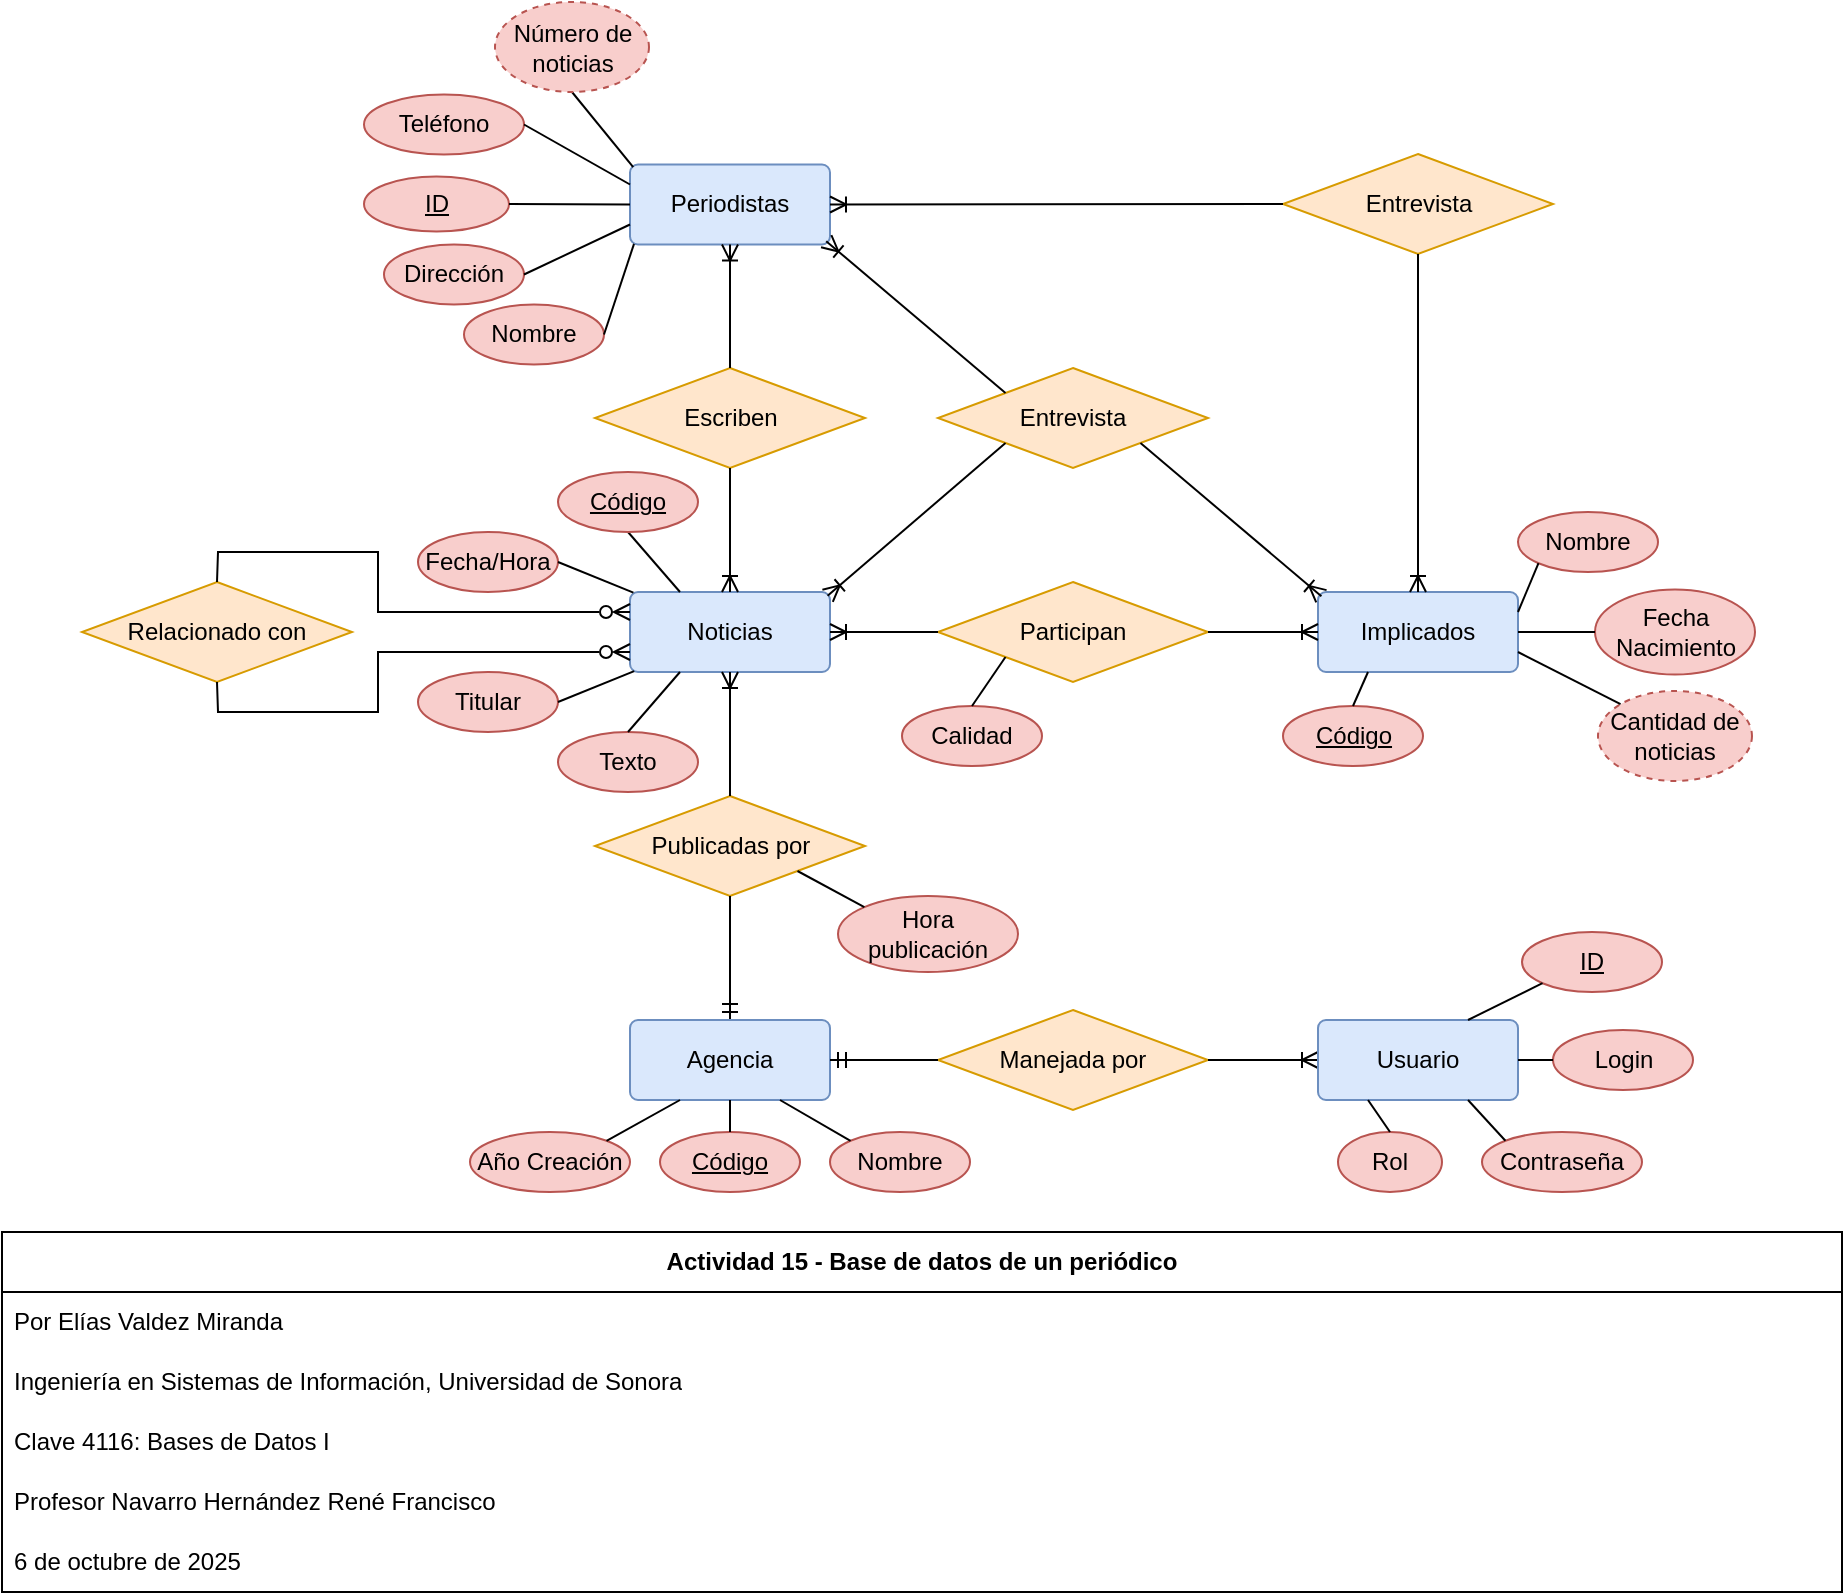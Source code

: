 <mxfile version="28.1.2">
  <diagram name="Página-1" id="q9wKB2y8I9tIrR55UYk9">
    <mxGraphModel dx="1226" dy="906" grid="1" gridSize="10" guides="1" tooltips="1" connect="1" arrows="1" fold="1" page="1" pageScale="1" pageWidth="920" pageHeight="810" math="0" shadow="0">
      <root>
        <mxCell id="0" />
        <mxCell id="1" parent="0" />
        <mxCell id="ZdwJ0yHTc_Pz8evwpBD1-14" value="Periodistas" style="rounded=1;arcSize=10;whiteSpace=wrap;html=1;align=center;fillColor=#dae8fc;strokeColor=#6c8ebf;" parent="1" vertex="1">
          <mxGeometry x="314" y="96.25" width="100" height="40" as="geometry" />
        </mxCell>
        <mxCell id="XFZ_bY-56fwhlHVYq8WO-11" value="ID" style="ellipse;whiteSpace=wrap;html=1;align=center;fontStyle=4;fillColor=#f8cecc;strokeColor=#b85450;" parent="1" vertex="1">
          <mxGeometry x="181" y="102.25" width="72.5" height="27.5" as="geometry" />
        </mxCell>
        <mxCell id="XFZ_bY-56fwhlHVYq8WO-12" value="Nombre" style="ellipse;whiteSpace=wrap;html=1;align=center;fillColor=#f8cecc;strokeColor=#b85450;" parent="1" vertex="1">
          <mxGeometry x="231" y="166.25" width="70" height="30" as="geometry" />
        </mxCell>
        <mxCell id="SOEJRjg5rlduxvr39Lli-56" value="" style="endArrow=none;html=1;rounded=0;exitX=1;exitY=0.5;exitDx=0;exitDy=0;entryX=0.02;entryY=0.992;entryDx=0;entryDy=0;entryPerimeter=0;" parent="1" source="XFZ_bY-56fwhlHVYq8WO-12" target="ZdwJ0yHTc_Pz8evwpBD1-14" edge="1">
          <mxGeometry width="50" height="50" relative="1" as="geometry">
            <mxPoint x="389" y="136.25" as="sourcePoint" />
            <mxPoint x="439" y="86.25" as="targetPoint" />
          </mxGeometry>
        </mxCell>
        <mxCell id="SOEJRjg5rlduxvr39Lli-57" value="" style="endArrow=none;html=1;rounded=0;exitX=0;exitY=0.5;exitDx=0;exitDy=0;entryX=1;entryY=0.5;entryDx=0;entryDy=0;" parent="1" source="ZdwJ0yHTc_Pz8evwpBD1-14" target="XFZ_bY-56fwhlHVYq8WO-11" edge="1">
          <mxGeometry width="50" height="50" relative="1" as="geometry">
            <mxPoint x="389" y="136.25" as="sourcePoint" />
            <mxPoint x="439" y="86.25" as="targetPoint" />
          </mxGeometry>
        </mxCell>
        <mxCell id="4uIXfh-JvecPYgwEKFSC-1" value="Teléfono" style="ellipse;whiteSpace=wrap;html=1;align=center;fillColor=#f8cecc;strokeColor=#b85450;" parent="1" vertex="1">
          <mxGeometry x="181" y="61.25" width="80" height="30" as="geometry" />
        </mxCell>
        <mxCell id="4uIXfh-JvecPYgwEKFSC-2" value="Dirección" style="ellipse;whiteSpace=wrap;html=1;align=center;fillColor=#f8cecc;strokeColor=#b85450;" parent="1" vertex="1">
          <mxGeometry x="191" y="136.25" width="70" height="30" as="geometry" />
        </mxCell>
        <mxCell id="4uIXfh-JvecPYgwEKFSC-4" value="" style="endArrow=none;html=1;rounded=0;exitX=0;exitY=0.75;exitDx=0;exitDy=0;entryX=1;entryY=0.5;entryDx=0;entryDy=0;" parent="1" source="ZdwJ0yHTc_Pz8evwpBD1-14" target="4uIXfh-JvecPYgwEKFSC-2" edge="1">
          <mxGeometry width="50" height="50" relative="1" as="geometry">
            <mxPoint x="289" y="116.25" as="sourcePoint" />
            <mxPoint x="339" y="66.25" as="targetPoint" />
          </mxGeometry>
        </mxCell>
        <mxCell id="4uIXfh-JvecPYgwEKFSC-5" value="" style="endArrow=none;html=1;rounded=0;entryX=0;entryY=0.25;entryDx=0;entryDy=0;exitX=1;exitY=0.5;exitDx=0;exitDy=0;" parent="1" source="4uIXfh-JvecPYgwEKFSC-1" target="ZdwJ0yHTc_Pz8evwpBD1-14" edge="1">
          <mxGeometry width="50" height="50" relative="1" as="geometry">
            <mxPoint x="289" y="116.25" as="sourcePoint" />
            <mxPoint x="339" y="66.25" as="targetPoint" />
          </mxGeometry>
        </mxCell>
        <mxCell id="4uIXfh-JvecPYgwEKFSC-6" value="" style="endArrow=none;html=1;rounded=0;entryX=0.5;entryY=1;entryDx=0;entryDy=0;exitX=0.016;exitY=0.034;exitDx=0;exitDy=0;exitPerimeter=0;" parent="1" source="ZdwJ0yHTc_Pz8evwpBD1-14" target="c2kp5YT3J0ULN2Xy_BAX-1" edge="1">
          <mxGeometry width="50" height="50" relative="1" as="geometry">
            <mxPoint x="289" y="116.25" as="sourcePoint" />
            <mxPoint x="287.25" y="60" as="targetPoint" />
          </mxGeometry>
        </mxCell>
        <mxCell id="4uIXfh-JvecPYgwEKFSC-23" value="Escriben" style="shape=rhombus;perimeter=rhombusPerimeter;whiteSpace=wrap;html=1;align=center;fillColor=#ffe6cc;strokeColor=#d79b00;" parent="1" vertex="1">
          <mxGeometry x="296.5" y="198" width="135" height="50" as="geometry" />
        </mxCell>
        <mxCell id="4uIXfh-JvecPYgwEKFSC-52" value="&lt;b&gt;Actividad 15 - Base de datos de un periódico&lt;/b&gt;" style="swimlane;fontStyle=0;childLayout=stackLayout;horizontal=1;startSize=30;horizontalStack=0;resizeParent=1;resizeParentMax=0;resizeLast=0;collapsible=1;marginBottom=0;whiteSpace=wrap;html=1;" parent="1" vertex="1">
          <mxGeometry y="630" width="920" height="180" as="geometry" />
        </mxCell>
        <mxCell id="4uIXfh-JvecPYgwEKFSC-53" value="Por Elías Valdez Miranda" style="text;strokeColor=none;fillColor=none;align=left;verticalAlign=middle;spacingLeft=4;spacingRight=4;overflow=hidden;points=[[0,0.5],[1,0.5]];portConstraint=eastwest;rotatable=0;whiteSpace=wrap;html=1;" parent="4uIXfh-JvecPYgwEKFSC-52" vertex="1">
          <mxGeometry y="30" width="920" height="30" as="geometry" />
        </mxCell>
        <mxCell id="4uIXfh-JvecPYgwEKFSC-54" value="Ingeniería en Sistemas de Información, Universidad de Sonora" style="text;strokeColor=none;fillColor=none;align=left;verticalAlign=middle;spacingLeft=4;spacingRight=4;overflow=hidden;points=[[0,0.5],[1,0.5]];portConstraint=eastwest;rotatable=0;whiteSpace=wrap;html=1;" parent="4uIXfh-JvecPYgwEKFSC-52" vertex="1">
          <mxGeometry y="60" width="920" height="30" as="geometry" />
        </mxCell>
        <mxCell id="4uIXfh-JvecPYgwEKFSC-55" value="Clave 4116: Bases de Datos I" style="text;strokeColor=none;fillColor=none;align=left;verticalAlign=middle;spacingLeft=4;spacingRight=4;overflow=hidden;points=[[0,0.5],[1,0.5]];portConstraint=eastwest;rotatable=0;whiteSpace=wrap;html=1;" parent="4uIXfh-JvecPYgwEKFSC-52" vertex="1">
          <mxGeometry y="90" width="920" height="30" as="geometry" />
        </mxCell>
        <mxCell id="4uIXfh-JvecPYgwEKFSC-56" value="Profesor Navarro Hernández René Francisco" style="text;strokeColor=none;fillColor=none;align=left;verticalAlign=middle;spacingLeft=4;spacingRight=4;overflow=hidden;points=[[0,0.5],[1,0.5]];portConstraint=eastwest;rotatable=0;whiteSpace=wrap;html=1;" parent="4uIXfh-JvecPYgwEKFSC-52" vertex="1">
          <mxGeometry y="120" width="920" height="30" as="geometry" />
        </mxCell>
        <mxCell id="4uIXfh-JvecPYgwEKFSC-57" value="6&amp;nbsp;&lt;span style=&quot;background-color: transparent; color: light-dark(rgb(0, 0, 0), rgb(255, 255, 255));&quot;&gt;de octubre de 2025&lt;/span&gt;" style="text;strokeColor=none;fillColor=none;align=left;verticalAlign=middle;spacingLeft=4;spacingRight=4;overflow=hidden;points=[[0,0.5],[1,0.5]];portConstraint=eastwest;rotatable=0;whiteSpace=wrap;html=1;" parent="4uIXfh-JvecPYgwEKFSC-52" vertex="1">
          <mxGeometry y="150" width="920" height="30" as="geometry" />
        </mxCell>
        <mxCell id="pQyUJ7rd0LOoxWqa626n-2" value="" style="endArrow=none;html=1;rounded=0;entryX=0.5;entryY=0;entryDx=0;entryDy=0;startArrow=ERoneToMany;startFill=0;exitX=0.5;exitY=1;exitDx=0;exitDy=0;" parent="1" source="ZdwJ0yHTc_Pz8evwpBD1-14" target="4uIXfh-JvecPYgwEKFSC-23" edge="1">
          <mxGeometry width="50" height="50" relative="1" as="geometry">
            <mxPoint x="391" y="170" as="sourcePoint" />
            <mxPoint x="491" y="190" as="targetPoint" />
          </mxGeometry>
        </mxCell>
        <mxCell id="c2kp5YT3J0ULN2Xy_BAX-1" value="Número de noticias" style="ellipse;whiteSpace=wrap;html=1;align=center;dashed=1;fillColor=#f8cecc;strokeColor=#b85450;" parent="1" vertex="1">
          <mxGeometry x="246.5" y="15" width="77" height="45" as="geometry" />
        </mxCell>
        <mxCell id="c2kp5YT3J0ULN2Xy_BAX-2" value="Noticias" style="rounded=1;arcSize=10;whiteSpace=wrap;html=1;align=center;fillColor=#dae8fc;strokeColor=#6c8ebf;" parent="1" vertex="1">
          <mxGeometry x="314" y="310" width="100" height="40" as="geometry" />
        </mxCell>
        <mxCell id="c2kp5YT3J0ULN2Xy_BAX-3" value="" style="endArrow=none;html=1;rounded=0;entryX=0.5;entryY=1;entryDx=0;entryDy=0;startArrow=ERoneToMany;startFill=0;exitX=0.5;exitY=0;exitDx=0;exitDy=0;" parent="1" source="c2kp5YT3J0ULN2Xy_BAX-2" target="4uIXfh-JvecPYgwEKFSC-23" edge="1">
          <mxGeometry width="50" height="50" relative="1" as="geometry">
            <mxPoint x="348" y="270" as="sourcePoint" />
            <mxPoint x="363.58" y="309.75" as="targetPoint" />
          </mxGeometry>
        </mxCell>
        <mxCell id="c2kp5YT3J0ULN2Xy_BAX-4" value="Relacionado con" style="shape=rhombus;perimeter=rhombusPerimeter;whiteSpace=wrap;html=1;align=center;fillColor=#ffe6cc;strokeColor=#d79b00;" parent="1" vertex="1">
          <mxGeometry x="40" y="305" width="135" height="50" as="geometry" />
        </mxCell>
        <mxCell id="c2kp5YT3J0ULN2Xy_BAX-5" value="" style="endArrow=none;html=1;rounded=0;entryX=0.5;entryY=0;entryDx=0;entryDy=0;startArrow=ERzeroToMany;startFill=0;exitX=0;exitY=0.25;exitDx=0;exitDy=0;" parent="1" source="c2kp5YT3J0ULN2Xy_BAX-2" target="c2kp5YT3J0ULN2Xy_BAX-4" edge="1">
          <mxGeometry width="50" height="50" relative="1" as="geometry">
            <mxPoint x="388" y="422" as="sourcePoint" />
            <mxPoint x="388" y="360" as="targetPoint" />
            <Array as="points">
              <mxPoint x="188" y="320" />
              <mxPoint x="188" y="290" />
              <mxPoint x="108" y="290" />
            </Array>
          </mxGeometry>
        </mxCell>
        <mxCell id="c2kp5YT3J0ULN2Xy_BAX-6" value="" style="endArrow=none;html=1;rounded=0;entryX=0.5;entryY=1;entryDx=0;entryDy=0;startArrow=ERzeroToMany;startFill=0;exitX=0;exitY=0.75;exitDx=0;exitDy=0;" parent="1" source="c2kp5YT3J0ULN2Xy_BAX-2" target="c2kp5YT3J0ULN2Xy_BAX-4" edge="1">
          <mxGeometry width="50" height="50" relative="1" as="geometry">
            <mxPoint x="355" y="360" as="sourcePoint" />
            <mxPoint x="258" y="345" as="targetPoint" />
            <Array as="points">
              <mxPoint x="188" y="340" />
              <mxPoint x="188" y="370" />
              <mxPoint x="108" y="370" />
            </Array>
          </mxGeometry>
        </mxCell>
        <mxCell id="c2kp5YT3J0ULN2Xy_BAX-8" value="Participan" style="shape=rhombus;perimeter=rhombusPerimeter;whiteSpace=wrap;html=1;align=center;fillColor=#ffe6cc;strokeColor=#d79b00;" parent="1" vertex="1">
          <mxGeometry x="468" y="305" width="135" height="50" as="geometry" />
        </mxCell>
        <mxCell id="c2kp5YT3J0ULN2Xy_BAX-9" value="Implicados" style="rounded=1;arcSize=10;whiteSpace=wrap;html=1;align=center;fillColor=#dae8fc;strokeColor=#6c8ebf;" parent="1" vertex="1">
          <mxGeometry x="658" y="310" width="100" height="40" as="geometry" />
        </mxCell>
        <mxCell id="c2kp5YT3J0ULN2Xy_BAX-10" value="Entrevista" style="shape=rhombus;perimeter=rhombusPerimeter;whiteSpace=wrap;html=1;align=center;fillColor=#ffe6cc;strokeColor=#d79b00;" parent="1" vertex="1">
          <mxGeometry x="640.5" y="91" width="135" height="50" as="geometry" />
        </mxCell>
        <mxCell id="c2kp5YT3J0ULN2Xy_BAX-11" value="" style="endArrow=none;html=1;rounded=0;entryX=1;entryY=0.5;entryDx=0;entryDy=0;startArrow=ERoneToMany;startFill=0;exitX=0;exitY=0.5;exitDx=0;exitDy=0;" parent="1" source="c2kp5YT3J0ULN2Xy_BAX-9" target="c2kp5YT3J0ULN2Xy_BAX-8" edge="1">
          <mxGeometry width="50" height="50" relative="1" as="geometry">
            <mxPoint x="548" y="462" as="sourcePoint" />
            <mxPoint x="548" y="400" as="targetPoint" />
          </mxGeometry>
        </mxCell>
        <mxCell id="c2kp5YT3J0ULN2Xy_BAX-12" value="" style="endArrow=none;html=1;rounded=0;entryX=0;entryY=0.5;entryDx=0;entryDy=0;startArrow=ERoneToMany;startFill=0;exitX=1;exitY=0.5;exitDx=0;exitDy=0;" parent="1" source="c2kp5YT3J0ULN2Xy_BAX-2" target="c2kp5YT3J0ULN2Xy_BAX-8" edge="1">
          <mxGeometry width="50" height="50" relative="1" as="geometry">
            <mxPoint x="673" y="350" as="sourcePoint" />
            <mxPoint x="618" y="350" as="targetPoint" />
          </mxGeometry>
        </mxCell>
        <mxCell id="c2kp5YT3J0ULN2Xy_BAX-13" value="" style="endArrow=none;html=1;rounded=0;entryX=0.5;entryY=1;entryDx=0;entryDy=0;startArrow=ERoneToMany;startFill=0;exitX=0.5;exitY=0;exitDx=0;exitDy=0;" parent="1" source="c2kp5YT3J0ULN2Xy_BAX-9" target="c2kp5YT3J0ULN2Xy_BAX-10" edge="1">
          <mxGeometry width="50" height="50" relative="1" as="geometry">
            <mxPoint x="763" y="380" as="sourcePoint" />
            <mxPoint x="708" y="380" as="targetPoint" />
          </mxGeometry>
        </mxCell>
        <mxCell id="c2kp5YT3J0ULN2Xy_BAX-14" value="" style="endArrow=none;html=1;rounded=0;entryX=0;entryY=0.5;entryDx=0;entryDy=0;startArrow=ERoneToMany;startFill=0;exitX=1;exitY=0.5;exitDx=0;exitDy=0;" parent="1" source="ZdwJ0yHTc_Pz8evwpBD1-14" target="c2kp5YT3J0ULN2Xy_BAX-10" edge="1">
          <mxGeometry width="50" height="50" relative="1" as="geometry">
            <mxPoint x="768" y="469" as="sourcePoint" />
            <mxPoint x="768" y="300" as="targetPoint" />
          </mxGeometry>
        </mxCell>
        <mxCell id="c2kp5YT3J0ULN2Xy_BAX-15" value="Entrevista" style="shape=rhombus;perimeter=rhombusPerimeter;whiteSpace=wrap;html=1;align=center;fillColor=#ffe6cc;strokeColor=#d79b00;" parent="1" vertex="1">
          <mxGeometry x="468" y="198" width="135" height="50" as="geometry" />
        </mxCell>
        <mxCell id="c2kp5YT3J0ULN2Xy_BAX-16" value="" style="endArrow=none;html=1;rounded=0;entryX=0;entryY=0;entryDx=0;entryDy=0;startArrow=ERoneToMany;startFill=0;exitX=0.981;exitY=0.958;exitDx=0;exitDy=0;exitPerimeter=0;" parent="1" source="ZdwJ0yHTc_Pz8evwpBD1-14" target="c2kp5YT3J0ULN2Xy_BAX-15" edge="1">
          <mxGeometry width="50" height="50" relative="1" as="geometry">
            <mxPoint x="588" y="180" as="sourcePoint" />
            <mxPoint x="815" y="180" as="targetPoint" />
          </mxGeometry>
        </mxCell>
        <mxCell id="c2kp5YT3J0ULN2Xy_BAX-17" value="" style="endArrow=none;html=1;rounded=0;entryX=0;entryY=1;entryDx=0;entryDy=0;startArrow=ERoneToMany;startFill=0;exitX=0.988;exitY=0.047;exitDx=0;exitDy=0;exitPerimeter=0;" parent="1" source="c2kp5YT3J0ULN2Xy_BAX-2" target="c2kp5YT3J0ULN2Xy_BAX-15" edge="1">
          <mxGeometry width="50" height="50" relative="1" as="geometry">
            <mxPoint x="488" y="240" as="sourcePoint" />
            <mxPoint x="576" y="315" as="targetPoint" />
          </mxGeometry>
        </mxCell>
        <mxCell id="c2kp5YT3J0ULN2Xy_BAX-18" value="" style="endArrow=none;html=1;rounded=0;entryX=1;entryY=1;entryDx=0;entryDy=0;startArrow=ERoneToMany;startFill=0;exitX=0.017;exitY=0.053;exitDx=0;exitDy=0;exitPerimeter=0;" parent="1" source="c2kp5YT3J0ULN2Xy_BAX-9" target="c2kp5YT3J0ULN2Xy_BAX-15" edge="1">
          <mxGeometry width="50" height="50" relative="1" as="geometry">
            <mxPoint x="608" y="384" as="sourcePoint" />
            <mxPoint x="696" y="310" as="targetPoint" />
          </mxGeometry>
        </mxCell>
        <mxCell id="GzHeSKooSn7i8kLZlKGX-2" value="Publicadas por" style="shape=rhombus;perimeter=rhombusPerimeter;whiteSpace=wrap;html=1;align=center;fillColor=#ffe6cc;strokeColor=#d79b00;" parent="1" vertex="1">
          <mxGeometry x="296.5" y="412" width="135" height="50" as="geometry" />
        </mxCell>
        <mxCell id="GzHeSKooSn7i8kLZlKGX-3" value="" style="endArrow=none;html=1;rounded=0;entryX=0.5;entryY=0;entryDx=0;entryDy=0;startArrow=ERoneToMany;startFill=0;exitX=0.5;exitY=1;exitDx=0;exitDy=0;" parent="1" source="c2kp5YT3J0ULN2Xy_BAX-2" target="GzHeSKooSn7i8kLZlKGX-2" edge="1">
          <mxGeometry width="50" height="50" relative="1" as="geometry">
            <mxPoint x="364" y="350" as="sourcePoint" />
            <mxPoint x="491" y="404" as="targetPoint" />
          </mxGeometry>
        </mxCell>
        <mxCell id="GzHeSKooSn7i8kLZlKGX-4" value="" style="endArrow=none;html=1;rounded=0;entryX=0.5;entryY=1;entryDx=0;entryDy=0;startArrow=ERmandOne;startFill=0;exitX=0.5;exitY=0;exitDx=0;exitDy=0;" parent="1" source="GzHeSKooSn7i8kLZlKGX-5" target="GzHeSKooSn7i8kLZlKGX-2" edge="1">
          <mxGeometry width="50" height="50" relative="1" as="geometry">
            <mxPoint x="364" y="524" as="sourcePoint" />
            <mxPoint x="363.58" y="523.75" as="targetPoint" />
          </mxGeometry>
        </mxCell>
        <mxCell id="GzHeSKooSn7i8kLZlKGX-5" value="Agencia" style="rounded=1;arcSize=10;whiteSpace=wrap;html=1;align=center;fillColor=#dae8fc;strokeColor=#6c8ebf;" parent="1" vertex="1">
          <mxGeometry x="314" y="524" width="100" height="40" as="geometry" />
        </mxCell>
        <mxCell id="GzHeSKooSn7i8kLZlKGX-6" value="Fecha/Hora" style="ellipse;whiteSpace=wrap;html=1;align=center;fillColor=#f8cecc;strokeColor=#b85450;" parent="1" vertex="1">
          <mxGeometry x="208" y="280" width="70" height="30" as="geometry" />
        </mxCell>
        <mxCell id="GzHeSKooSn7i8kLZlKGX-7" value="Titular" style="ellipse;whiteSpace=wrap;html=1;align=center;fillColor=#f8cecc;strokeColor=#b85450;" parent="1" vertex="1">
          <mxGeometry x="208" y="350" width="70" height="30" as="geometry" />
        </mxCell>
        <mxCell id="GzHeSKooSn7i8kLZlKGX-8" value="Texto" style="ellipse;whiteSpace=wrap;html=1;align=center;fillColor=#f8cecc;strokeColor=#b85450;" parent="1" vertex="1">
          <mxGeometry x="278" y="380" width="70" height="30" as="geometry" />
        </mxCell>
        <mxCell id="GzHeSKooSn7i8kLZlKGX-10" value="" style="endArrow=none;html=1;rounded=0;exitX=1;exitY=0.5;exitDx=0;exitDy=0;entryX=0.017;entryY=0.008;entryDx=0;entryDy=0;entryPerimeter=0;" parent="1" source="GzHeSKooSn7i8kLZlKGX-6" target="c2kp5YT3J0ULN2Xy_BAX-2" edge="1">
          <mxGeometry width="50" height="50" relative="1" as="geometry">
            <mxPoint x="268" y="370" as="sourcePoint" />
            <mxPoint x="318" y="320" as="targetPoint" />
          </mxGeometry>
        </mxCell>
        <mxCell id="GzHeSKooSn7i8kLZlKGX-11" value="" style="endArrow=none;html=1;rounded=0;exitX=0.25;exitY=0;exitDx=0;exitDy=0;entryX=0.5;entryY=1;entryDx=0;entryDy=0;" parent="1" source="c2kp5YT3J0ULN2Xy_BAX-2" target="GzHeSKooSn7i8kLZlKGX-16" edge="1">
          <mxGeometry width="50" height="50" relative="1" as="geometry">
            <mxPoint x="288" y="340" as="sourcePoint" />
            <mxPoint x="308" y="290" as="targetPoint" />
          </mxGeometry>
        </mxCell>
        <mxCell id="GzHeSKooSn7i8kLZlKGX-12" value="" style="endArrow=none;html=1;rounded=0;exitX=1;exitY=0.5;exitDx=0;exitDy=0;entryX=0.021;entryY=0.989;entryDx=0;entryDy=0;entryPerimeter=0;" parent="1" source="GzHeSKooSn7i8kLZlKGX-7" target="c2kp5YT3J0ULN2Xy_BAX-2" edge="1">
          <mxGeometry width="50" height="50" relative="1" as="geometry">
            <mxPoint x="328" y="370" as="sourcePoint" />
            <mxPoint x="366" y="385" as="targetPoint" />
          </mxGeometry>
        </mxCell>
        <mxCell id="GzHeSKooSn7i8kLZlKGX-13" value="" style="endArrow=none;html=1;rounded=0;exitX=0.5;exitY=0;exitDx=0;exitDy=0;entryX=0.25;entryY=1;entryDx=0;entryDy=0;" parent="1" source="GzHeSKooSn7i8kLZlKGX-8" target="c2kp5YT3J0ULN2Xy_BAX-2" edge="1">
          <mxGeometry width="50" height="50" relative="1" as="geometry">
            <mxPoint x="328" y="380" as="sourcePoint" />
            <mxPoint x="378" y="330" as="targetPoint" />
          </mxGeometry>
        </mxCell>
        <mxCell id="GzHeSKooSn7i8kLZlKGX-16" value="Código" style="ellipse;whiteSpace=wrap;html=1;align=center;fontStyle=4;fillColor=#f8cecc;strokeColor=#b85450;" parent="1" vertex="1">
          <mxGeometry x="278" y="250" width="70" height="30" as="geometry" />
        </mxCell>
        <mxCell id="GzHeSKooSn7i8kLZlKGX-17" value="Nombre" style="ellipse;whiteSpace=wrap;html=1;align=center;fillColor=#f8cecc;strokeColor=#b85450;" parent="1" vertex="1">
          <mxGeometry x="758" y="270" width="70" height="30" as="geometry" />
        </mxCell>
        <mxCell id="GzHeSKooSn7i8kLZlKGX-18" value="Cantidad de noticias" style="ellipse;whiteSpace=wrap;html=1;align=center;dashed=1;fillColor=#f8cecc;strokeColor=#b85450;" parent="1" vertex="1">
          <mxGeometry x="798" y="359.5" width="77" height="45" as="geometry" />
        </mxCell>
        <mxCell id="GzHeSKooSn7i8kLZlKGX-19" value="Fecha Nacimiento" style="ellipse;whiteSpace=wrap;html=1;align=center;fillColor=#f8cecc;strokeColor=#b85450;" parent="1" vertex="1">
          <mxGeometry x="796.5" y="308.75" width="80" height="42.5" as="geometry" />
        </mxCell>
        <mxCell id="GzHeSKooSn7i8kLZlKGX-20" value="Calidad" style="ellipse;whiteSpace=wrap;html=1;align=center;fillColor=#f8cecc;strokeColor=#b85450;" parent="1" vertex="1">
          <mxGeometry x="450" y="367" width="70" height="30" as="geometry" />
        </mxCell>
        <mxCell id="GzHeSKooSn7i8kLZlKGX-21" value="Código" style="ellipse;whiteSpace=wrap;html=1;align=center;fontStyle=4;fillColor=#f8cecc;strokeColor=#b85450;" parent="1" vertex="1">
          <mxGeometry x="640.5" y="367" width="70" height="30" as="geometry" />
        </mxCell>
        <mxCell id="GzHeSKooSn7i8kLZlKGX-22" value="" style="endArrow=none;html=1;rounded=0;exitX=0.25;exitY=1;exitDx=0;exitDy=0;entryX=0.5;entryY=0;entryDx=0;entryDy=0;" parent="1" source="c2kp5YT3J0ULN2Xy_BAX-9" target="GzHeSKooSn7i8kLZlKGX-21" edge="1">
          <mxGeometry width="50" height="50" relative="1" as="geometry">
            <mxPoint x="738" y="330" as="sourcePoint" />
            <mxPoint x="788" y="280" as="targetPoint" />
          </mxGeometry>
        </mxCell>
        <mxCell id="GzHeSKooSn7i8kLZlKGX-23" value="" style="endArrow=none;html=1;rounded=0;exitX=0;exitY=1;exitDx=0;exitDy=0;entryX=0.5;entryY=0;entryDx=0;entryDy=0;" parent="1" source="c2kp5YT3J0ULN2Xy_BAX-8" target="GzHeSKooSn7i8kLZlKGX-20" edge="1">
          <mxGeometry width="50" height="50" relative="1" as="geometry">
            <mxPoint x="482.0" y="350.0" as="sourcePoint" />
            <mxPoint x="537" y="280" as="targetPoint" />
          </mxGeometry>
        </mxCell>
        <mxCell id="GzHeSKooSn7i8kLZlKGX-24" value="" style="endArrow=none;html=1;rounded=0;exitX=1;exitY=0.5;exitDx=0;exitDy=0;entryX=0;entryY=0.5;entryDx=0;entryDy=0;" parent="1" source="c2kp5YT3J0ULN2Xy_BAX-9" target="GzHeSKooSn7i8kLZlKGX-19" edge="1">
          <mxGeometry width="50" height="50" relative="1" as="geometry">
            <mxPoint x="738" y="330" as="sourcePoint" />
            <mxPoint x="788" y="280" as="targetPoint" />
          </mxGeometry>
        </mxCell>
        <mxCell id="GzHeSKooSn7i8kLZlKGX-25" value="" style="endArrow=none;html=1;rounded=0;exitX=1;exitY=0.75;exitDx=0;exitDy=0;entryX=0;entryY=0;entryDx=0;entryDy=0;" parent="1" source="c2kp5YT3J0ULN2Xy_BAX-9" target="GzHeSKooSn7i8kLZlKGX-18" edge="1">
          <mxGeometry width="50" height="50" relative="1" as="geometry">
            <mxPoint x="738" y="330" as="sourcePoint" />
            <mxPoint x="788" y="280" as="targetPoint" />
          </mxGeometry>
        </mxCell>
        <mxCell id="GzHeSKooSn7i8kLZlKGX-26" value="" style="endArrow=none;html=1;rounded=0;exitX=1;exitY=0.25;exitDx=0;exitDy=0;entryX=0;entryY=1;entryDx=0;entryDy=0;" parent="1" source="c2kp5YT3J0ULN2Xy_BAX-9" target="GzHeSKooSn7i8kLZlKGX-17" edge="1">
          <mxGeometry width="50" height="50" relative="1" as="geometry">
            <mxPoint x="738" y="330" as="sourcePoint" />
            <mxPoint x="788" y="280" as="targetPoint" />
          </mxGeometry>
        </mxCell>
        <mxCell id="GzHeSKooSn7i8kLZlKGX-27" value="Nombre" style="ellipse;whiteSpace=wrap;html=1;align=center;fillColor=#f8cecc;strokeColor=#b85450;" parent="1" vertex="1">
          <mxGeometry x="414" y="580" width="70" height="30" as="geometry" />
        </mxCell>
        <mxCell id="GzHeSKooSn7i8kLZlKGX-28" value="Año Creación" style="ellipse;whiteSpace=wrap;html=1;align=center;fillColor=#f8cecc;strokeColor=#b85450;" parent="1" vertex="1">
          <mxGeometry x="234" y="580" width="80" height="30" as="geometry" />
        </mxCell>
        <mxCell id="GzHeSKooSn7i8kLZlKGX-29" value="Código" style="ellipse;whiteSpace=wrap;html=1;align=center;fontStyle=4;fillColor=#f8cecc;strokeColor=#b85450;" parent="1" vertex="1">
          <mxGeometry x="329" y="580" width="70" height="30" as="geometry" />
        </mxCell>
        <mxCell id="GzHeSKooSn7i8kLZlKGX-30" value="" style="endArrow=none;html=1;rounded=0;exitX=1;exitY=0;exitDx=0;exitDy=0;entryX=0.25;entryY=1;entryDx=0;entryDy=0;" parent="1" source="GzHeSKooSn7i8kLZlKGX-28" target="GzHeSKooSn7i8kLZlKGX-5" edge="1">
          <mxGeometry width="50" height="50" relative="1" as="geometry">
            <mxPoint x="438" y="510" as="sourcePoint" />
            <mxPoint x="488" y="460" as="targetPoint" />
          </mxGeometry>
        </mxCell>
        <mxCell id="GzHeSKooSn7i8kLZlKGX-31" value="" style="endArrow=none;html=1;rounded=0;exitX=0;exitY=0;exitDx=0;exitDy=0;entryX=0.75;entryY=1;entryDx=0;entryDy=0;" parent="1" source="GzHeSKooSn7i8kLZlKGX-27" target="GzHeSKooSn7i8kLZlKGX-5" edge="1">
          <mxGeometry width="50" height="50" relative="1" as="geometry">
            <mxPoint x="438" y="510" as="sourcePoint" />
            <mxPoint x="488" y="460" as="targetPoint" />
          </mxGeometry>
        </mxCell>
        <mxCell id="GzHeSKooSn7i8kLZlKGX-32" value="" style="endArrow=none;html=1;rounded=0;exitX=0.5;exitY=0;exitDx=0;exitDy=0;entryX=0.5;entryY=1;entryDx=0;entryDy=0;" parent="1" source="GzHeSKooSn7i8kLZlKGX-29" target="GzHeSKooSn7i8kLZlKGX-5" edge="1">
          <mxGeometry width="50" height="50" relative="1" as="geometry">
            <mxPoint x="438" y="510" as="sourcePoint" />
            <mxPoint x="488" y="460" as="targetPoint" />
          </mxGeometry>
        </mxCell>
        <mxCell id="GzHeSKooSn7i8kLZlKGX-33" value="Hora publicación" style="ellipse;whiteSpace=wrap;html=1;align=center;fillColor=#f8cecc;strokeColor=#b85450;" parent="1" vertex="1">
          <mxGeometry x="418" y="462" width="90" height="38" as="geometry" />
        </mxCell>
        <mxCell id="GzHeSKooSn7i8kLZlKGX-34" value="" style="endArrow=none;html=1;rounded=0;exitX=1;exitY=1;exitDx=0;exitDy=0;entryX=0;entryY=0;entryDx=0;entryDy=0;" parent="1" source="GzHeSKooSn7i8kLZlKGX-2" target="GzHeSKooSn7i8kLZlKGX-33" edge="1">
          <mxGeometry width="50" height="50" relative="1" as="geometry">
            <mxPoint x="558" y="550" as="sourcePoint" />
            <mxPoint x="606" y="490" as="targetPoint" />
          </mxGeometry>
        </mxCell>
        <mxCell id="JuUTFidh50RIN8elQYPQ-1" value="Manejada por" style="shape=rhombus;perimeter=rhombusPerimeter;whiteSpace=wrap;html=1;align=center;fillColor=#ffe6cc;strokeColor=#d79b00;" vertex="1" parent="1">
          <mxGeometry x="468" y="519" width="135" height="50" as="geometry" />
        </mxCell>
        <mxCell id="JuUTFidh50RIN8elQYPQ-2" value="" style="endArrow=none;html=1;rounded=0;entryX=1;entryY=0.5;entryDx=0;entryDy=0;startArrow=ERoneToMany;startFill=0;exitX=0;exitY=0.5;exitDx=0;exitDy=0;" edge="1" parent="1" target="JuUTFidh50RIN8elQYPQ-1">
          <mxGeometry width="50" height="50" relative="1" as="geometry">
            <mxPoint x="658" y="544" as="sourcePoint" />
            <mxPoint x="548" y="614" as="targetPoint" />
          </mxGeometry>
        </mxCell>
        <mxCell id="JuUTFidh50RIN8elQYPQ-3" value="" style="endArrow=none;html=1;rounded=0;entryX=0;entryY=0.5;entryDx=0;entryDy=0;startArrow=ERmandOne;startFill=0;exitX=1;exitY=0.5;exitDx=0;exitDy=0;" edge="1" parent="1" target="JuUTFidh50RIN8elQYPQ-1">
          <mxGeometry width="50" height="50" relative="1" as="geometry">
            <mxPoint x="414" y="544" as="sourcePoint" />
            <mxPoint x="618" y="564" as="targetPoint" />
          </mxGeometry>
        </mxCell>
        <mxCell id="JuUTFidh50RIN8elQYPQ-4" value="Usuario" style="rounded=1;arcSize=10;whiteSpace=wrap;html=1;align=center;fillColor=#dae8fc;strokeColor=#6c8ebf;" vertex="1" parent="1">
          <mxGeometry x="658" y="524" width="100" height="40" as="geometry" />
        </mxCell>
        <mxCell id="JuUTFidh50RIN8elQYPQ-5" value="Login" style="ellipse;whiteSpace=wrap;html=1;align=center;fillColor=#f8cecc;strokeColor=#b85450;" vertex="1" parent="1">
          <mxGeometry x="775.5" y="529" width="70" height="30" as="geometry" />
        </mxCell>
        <mxCell id="JuUTFidh50RIN8elQYPQ-6" value="ID" style="ellipse;whiteSpace=wrap;html=1;align=center;fontStyle=4;fillColor=#f8cecc;strokeColor=#b85450;" vertex="1" parent="1">
          <mxGeometry x="760" y="480" width="70" height="30" as="geometry" />
        </mxCell>
        <mxCell id="JuUTFidh50RIN8elQYPQ-7" value="Contraseña" style="ellipse;whiteSpace=wrap;html=1;align=center;fillColor=#f8cecc;strokeColor=#b85450;" vertex="1" parent="1">
          <mxGeometry x="740" y="580" width="80" height="30" as="geometry" />
        </mxCell>
        <mxCell id="JuUTFidh50RIN8elQYPQ-8" value="Rol" style="ellipse;whiteSpace=wrap;html=1;align=center;fillColor=#f8cecc;strokeColor=#b85450;" vertex="1" parent="1">
          <mxGeometry x="668" y="580" width="52" height="30" as="geometry" />
        </mxCell>
        <mxCell id="JuUTFidh50RIN8elQYPQ-9" value="" style="endArrow=none;html=1;rounded=0;exitX=0.5;exitY=0;exitDx=0;exitDy=0;entryX=0.25;entryY=1;entryDx=0;entryDy=0;" edge="1" parent="1" source="JuUTFidh50RIN8elQYPQ-8" target="JuUTFidh50RIN8elQYPQ-4">
          <mxGeometry width="50" height="50" relative="1" as="geometry">
            <mxPoint x="540" y="480" as="sourcePoint" />
            <mxPoint x="590" y="430" as="targetPoint" />
          </mxGeometry>
        </mxCell>
        <mxCell id="JuUTFidh50RIN8elQYPQ-10" value="" style="endArrow=none;html=1;rounded=0;exitX=0;exitY=0;exitDx=0;exitDy=0;entryX=0.75;entryY=1;entryDx=0;entryDy=0;" edge="1" parent="1" source="JuUTFidh50RIN8elQYPQ-7" target="JuUTFidh50RIN8elQYPQ-4">
          <mxGeometry width="50" height="50" relative="1" as="geometry">
            <mxPoint x="721" y="586" as="sourcePoint" />
            <mxPoint x="710" y="570" as="targetPoint" />
          </mxGeometry>
        </mxCell>
        <mxCell id="JuUTFidh50RIN8elQYPQ-11" value="" style="endArrow=none;html=1;rounded=0;entryX=0;entryY=0.5;entryDx=0;entryDy=0;exitX=1;exitY=0.5;exitDx=0;exitDy=0;" edge="1" parent="1" source="JuUTFidh50RIN8elQYPQ-4" target="JuUTFidh50RIN8elQYPQ-5">
          <mxGeometry width="50" height="50" relative="1" as="geometry">
            <mxPoint x="680" y="550" as="sourcePoint" />
            <mxPoint x="730" y="500" as="targetPoint" />
          </mxGeometry>
        </mxCell>
        <mxCell id="JuUTFidh50RIN8elQYPQ-12" value="" style="endArrow=none;html=1;rounded=0;exitX=0.75;exitY=0;exitDx=0;exitDy=0;entryX=0;entryY=1;entryDx=0;entryDy=0;" edge="1" parent="1" source="JuUTFidh50RIN8elQYPQ-4" target="JuUTFidh50RIN8elQYPQ-6">
          <mxGeometry width="50" height="50" relative="1" as="geometry">
            <mxPoint x="680" y="550" as="sourcePoint" />
            <mxPoint x="730" y="500" as="targetPoint" />
          </mxGeometry>
        </mxCell>
      </root>
    </mxGraphModel>
  </diagram>
</mxfile>
